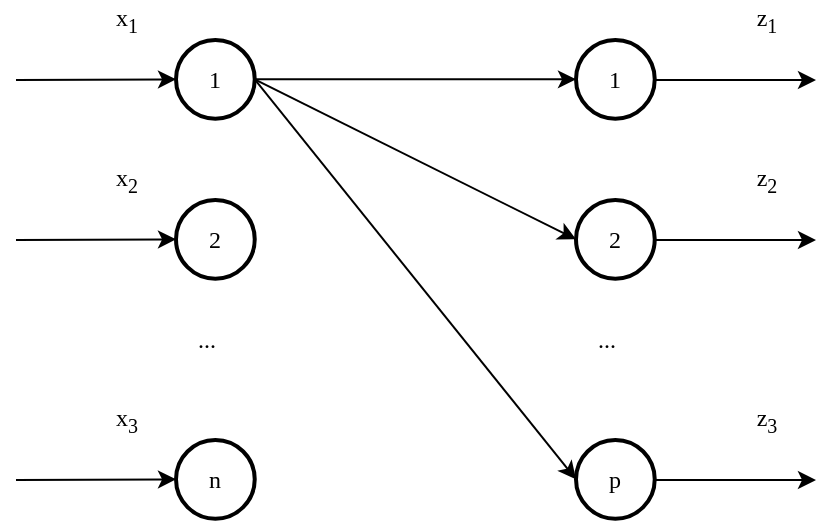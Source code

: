 <mxfile version="13.7.3" type="device"><diagram id="LG6b902TERFtZZ5SHFQh" name="Страница 1"><mxGraphModel dx="852" dy="504" grid="1" gridSize="10" guides="1" tooltips="1" connect="1" arrows="1" fold="1" page="1" pageScale="1" pageWidth="827" pageHeight="1169" math="0" shadow="0"><root><mxCell id="0"/><mxCell id="1" parent="0"/><mxCell id="_DVvbHKVmNz7k2-iM6j7-13" style="rounded=0;orthogonalLoop=1;jettySize=auto;html=1;exitX=1;exitY=0.5;exitDx=0;exitDy=0;exitPerimeter=0;entryX=0;entryY=0.5;entryDx=0;entryDy=0;entryPerimeter=0;fontFamily=Times New Roman;fontSize=12;" parent="1" source="_DVvbHKVmNz7k2-iM6j7-1" target="_DVvbHKVmNz7k2-iM6j7-5" edge="1"><mxGeometry relative="1" as="geometry"/></mxCell><mxCell id="_DVvbHKVmNz7k2-iM6j7-14" style="edgeStyle=none;rounded=0;orthogonalLoop=1;jettySize=auto;html=1;exitX=1;exitY=0.5;exitDx=0;exitDy=0;exitPerimeter=0;entryX=0;entryY=0.5;entryDx=0;entryDy=0;entryPerimeter=0;fontFamily=Times New Roman;fontSize=12;" parent="1" source="_DVvbHKVmNz7k2-iM6j7-1" target="_DVvbHKVmNz7k2-iM6j7-4" edge="1"><mxGeometry relative="1" as="geometry"/></mxCell><mxCell id="_DVvbHKVmNz7k2-iM6j7-15" style="edgeStyle=none;rounded=0;orthogonalLoop=1;jettySize=auto;html=1;exitX=1;exitY=0.5;exitDx=0;exitDy=0;exitPerimeter=0;entryX=0;entryY=0.5;entryDx=0;entryDy=0;entryPerimeter=0;fontFamily=Times New Roman;fontSize=12;" parent="1" source="_DVvbHKVmNz7k2-iM6j7-1" target="_DVvbHKVmNz7k2-iM6j7-6" edge="1"><mxGeometry relative="1" as="geometry"/></mxCell><mxCell id="_DVvbHKVmNz7k2-iM6j7-1" value="1" style="strokeWidth=2;html=1;shape=mxgraph.flowchart.start_2;whiteSpace=wrap;fontFamily=Times New Roman;fontSize=12;" parent="1" vertex="1"><mxGeometry x="160" y="120" width="39.37" height="39.37" as="geometry"/></mxCell><mxCell id="_DVvbHKVmNz7k2-iM6j7-2" value="2" style="strokeWidth=2;html=1;shape=mxgraph.flowchart.start_2;whiteSpace=wrap;fontFamily=Times New Roman;fontSize=12;" parent="1" vertex="1"><mxGeometry x="160" y="200" width="39.37" height="39.37" as="geometry"/></mxCell><mxCell id="_DVvbHKVmNz7k2-iM6j7-3" value="n" style="strokeWidth=2;html=1;shape=mxgraph.flowchart.start_2;whiteSpace=wrap;fontFamily=Times New Roman;fontSize=12;" parent="1" vertex="1"><mxGeometry x="160" y="320" width="39.37" height="39.37" as="geometry"/></mxCell><mxCell id="_DVvbHKVmNz7k2-iM6j7-4" value="1" style="strokeWidth=2;html=1;shape=mxgraph.flowchart.start_2;whiteSpace=wrap;fontFamily=Times New Roman;fontSize=12;" parent="1" vertex="1"><mxGeometry x="360" y="120" width="39.37" height="39.37" as="geometry"/></mxCell><mxCell id="_DVvbHKVmNz7k2-iM6j7-5" value="2" style="strokeWidth=2;html=1;shape=mxgraph.flowchart.start_2;whiteSpace=wrap;fontFamily=Times New Roman;fontSize=12;" parent="1" vertex="1"><mxGeometry x="360" y="200" width="39.37" height="39.37" as="geometry"/></mxCell><mxCell id="_DVvbHKVmNz7k2-iM6j7-6" value="p" style="strokeWidth=2;html=1;shape=mxgraph.flowchart.start_2;whiteSpace=wrap;fontFamily=Times New Roman;fontSize=12;" parent="1" vertex="1"><mxGeometry x="360" y="320" width="39.37" height="39.37" as="geometry"/></mxCell><mxCell id="_DVvbHKVmNz7k2-iM6j7-7" value="" style="endArrow=classic;html=1;entryX=0;entryY=0.5;entryDx=0;entryDy=0;entryPerimeter=0;fontFamily=Times New Roman;fontSize=12;" parent="1" target="_DVvbHKVmNz7k2-iM6j7-1" edge="1"><mxGeometry width="50" height="50" relative="1" as="geometry"><mxPoint x="80" y="140" as="sourcePoint"/><mxPoint x="130" y="90" as="targetPoint"/></mxGeometry></mxCell><mxCell id="_DVvbHKVmNz7k2-iM6j7-8" value="" style="endArrow=classic;html=1;entryX=0;entryY=0.5;entryDx=0;entryDy=0;entryPerimeter=0;fontFamily=Times New Roman;fontSize=12;" parent="1" target="_DVvbHKVmNz7k2-iM6j7-2" edge="1"><mxGeometry width="50" height="50" relative="1" as="geometry"><mxPoint x="80" y="220" as="sourcePoint"/><mxPoint x="130" y="170" as="targetPoint"/></mxGeometry></mxCell><mxCell id="_DVvbHKVmNz7k2-iM6j7-9" value="" style="endArrow=classic;html=1;entryX=0;entryY=0.5;entryDx=0;entryDy=0;entryPerimeter=0;fontFamily=Times New Roman;fontSize=12;" parent="1" target="_DVvbHKVmNz7k2-iM6j7-3" edge="1"><mxGeometry width="50" height="50" relative="1" as="geometry"><mxPoint x="80" y="340" as="sourcePoint"/><mxPoint x="130" y="290" as="targetPoint"/></mxGeometry></mxCell><mxCell id="_DVvbHKVmNz7k2-iM6j7-10" value="" style="endArrow=classic;html=1;fontFamily=Times New Roman;fontSize=12;" parent="1" edge="1"><mxGeometry width="50" height="50" relative="1" as="geometry"><mxPoint x="400" y="140" as="sourcePoint"/><mxPoint x="480" y="140" as="targetPoint"/></mxGeometry></mxCell><mxCell id="_DVvbHKVmNz7k2-iM6j7-11" value="" style="endArrow=classic;html=1;fontFamily=Times New Roman;fontSize=12;" parent="1" edge="1"><mxGeometry width="50" height="50" relative="1" as="geometry"><mxPoint x="400" y="220" as="sourcePoint"/><mxPoint x="480" y="220" as="targetPoint"/></mxGeometry></mxCell><mxCell id="_DVvbHKVmNz7k2-iM6j7-12" value="" style="endArrow=classic;html=1;fontFamily=Times New Roman;fontSize=12;" parent="1" edge="1"><mxGeometry width="50" height="50" relative="1" as="geometry"><mxPoint x="400" y="340" as="sourcePoint"/><mxPoint x="480" y="340" as="targetPoint"/></mxGeometry></mxCell><mxCell id="_DVvbHKVmNz7k2-iM6j7-16" value="..." style="text;html=1;align=center;verticalAlign=middle;resizable=0;points=[];autosize=1;fontFamily=Times New Roman;fontSize=12;" parent="1" vertex="1"><mxGeometry x="165" y="260" width="20" height="20" as="geometry"/></mxCell><mxCell id="_DVvbHKVmNz7k2-iM6j7-17" value="..." style="text;html=1;align=center;verticalAlign=middle;resizable=0;points=[];autosize=1;fontFamily=Times New Roman;fontSize=12;" parent="1" vertex="1"><mxGeometry x="365" y="260" width="20" height="20" as="geometry"/></mxCell><mxCell id="clNwhZkE5ugaNrvDVKu5-2" value="z&lt;sub&gt;3&lt;/sub&gt;" style="text;html=1;align=center;verticalAlign=middle;resizable=0;points=[];autosize=1;fontFamily=Times New Roman;" vertex="1" parent="1"><mxGeometry x="440" y="300" width="30" height="20" as="geometry"/></mxCell><mxCell id="clNwhZkE5ugaNrvDVKu5-3" value="z&lt;sub&gt;2&lt;/sub&gt;" style="text;html=1;align=center;verticalAlign=middle;resizable=0;points=[];autosize=1;fontFamily=Times New Roman;" vertex="1" parent="1"><mxGeometry x="440" y="180" width="30" height="20" as="geometry"/></mxCell><mxCell id="clNwhZkE5ugaNrvDVKu5-4" value="z&lt;sub&gt;1&lt;/sub&gt;" style="text;html=1;align=center;verticalAlign=middle;resizable=0;points=[];autosize=1;fontFamily=Times New Roman;" vertex="1" parent="1"><mxGeometry x="440" y="100" width="30" height="20" as="geometry"/></mxCell><mxCell id="clNwhZkE5ugaNrvDVKu5-5" value="x&lt;sub&gt;1&lt;/sub&gt;" style="text;html=1;align=center;verticalAlign=middle;resizable=0;points=[];autosize=1;fontFamily=Times New Roman;" vertex="1" parent="1"><mxGeometry x="120" y="100" width="30" height="20" as="geometry"/></mxCell><mxCell id="clNwhZkE5ugaNrvDVKu5-6" value="x&lt;sub&gt;2&lt;/sub&gt;" style="text;html=1;align=center;verticalAlign=middle;resizable=0;points=[];autosize=1;fontFamily=Times New Roman;" vertex="1" parent="1"><mxGeometry x="120" y="180" width="30" height="20" as="geometry"/></mxCell><mxCell id="clNwhZkE5ugaNrvDVKu5-7" value="x&lt;sub&gt;3&lt;/sub&gt;" style="text;html=1;align=center;verticalAlign=middle;resizable=0;points=[];autosize=1;fontFamily=Times New Roman;" vertex="1" parent="1"><mxGeometry x="120" y="300" width="30" height="20" as="geometry"/></mxCell></root></mxGraphModel></diagram></mxfile>